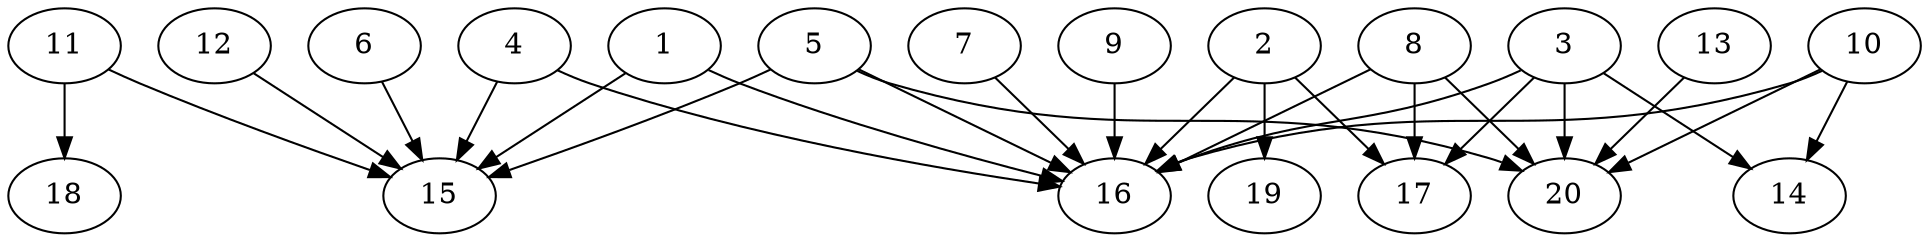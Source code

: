 // DAG automatically generated by daggen at Wed Jul 24 21:20:53 2019
// ./daggen --dot -n 20 --ccr 0.5 --fat 0.8 --regular 0.5 --density 0.7 --mindata 5242880 --maxdata 52428800 
digraph G {
  1 [size="88141824", alpha="0.16", expect_size="44070912"] 
  1 -> 15 [size ="44070912"]
  1 -> 16 [size ="44070912"]
  2 [size="43626496", alpha="0.12", expect_size="21813248"] 
  2 -> 16 [size ="21813248"]
  2 -> 17 [size ="21813248"]
  2 -> 19 [size ="21813248"]
  3 [size="77910016", alpha="0.17", expect_size="38955008"] 
  3 -> 14 [size ="38955008"]
  3 -> 16 [size ="38955008"]
  3 -> 17 [size ="38955008"]
  3 -> 20 [size ="38955008"]
  4 [size="60819456", alpha="0.17", expect_size="30409728"] 
  4 -> 15 [size ="30409728"]
  4 -> 16 [size ="30409728"]
  5 [size="26173440", alpha="0.02", expect_size="13086720"] 
  5 -> 15 [size ="13086720"]
  5 -> 16 [size ="13086720"]
  5 -> 20 [size ="13086720"]
  6 [size="49479680", alpha="0.19", expect_size="24739840"] 
  6 -> 15 [size ="24739840"]
  7 [size="92731392", alpha="0.20", expect_size="46365696"] 
  7 -> 16 [size ="46365696"]
  8 [size="60606464", alpha="0.15", expect_size="30303232"] 
  8 -> 16 [size ="30303232"]
  8 -> 17 [size ="30303232"]
  8 -> 20 [size ="30303232"]
  9 [size="71456768", alpha="0.15", expect_size="35728384"] 
  9 -> 16 [size ="35728384"]
  10 [size="50718720", alpha="0.11", expect_size="25359360"] 
  10 -> 14 [size ="25359360"]
  10 -> 16 [size ="25359360"]
  10 -> 20 [size ="25359360"]
  11 [size="23257088", alpha="0.18", expect_size="11628544"] 
  11 -> 15 [size ="11628544"]
  11 -> 18 [size ="11628544"]
  12 [size="97953792", alpha="0.13", expect_size="48976896"] 
  12 -> 15 [size ="48976896"]
  13 [size="59170816", alpha="0.09", expect_size="29585408"] 
  13 -> 20 [size ="29585408"]
  14 [size="45010944", alpha="0.19", expect_size="22505472"] 
  15 [size="31875072", alpha="0.12", expect_size="15937536"] 
  16 [size="40794112", alpha="0.19", expect_size="20397056"] 
  17 [size="35354624", alpha="0.04", expect_size="17677312"] 
  18 [size="34514944", alpha="0.02", expect_size="17257472"] 
  19 [size="10840064", alpha="0.19", expect_size="5420032"] 
  20 [size="79757312", alpha="0.11", expect_size="39878656"] 
}
